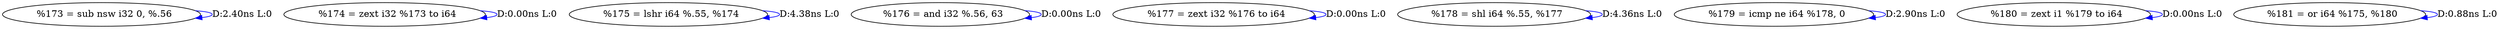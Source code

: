 digraph {
Node0x4042640[label="  %173 = sub nsw i32 0, %.56"];
Node0x4042640 -> Node0x4042640[label="D:2.40ns L:0",color=blue];
Node0x4042720[label="  %174 = zext i32 %173 to i64"];
Node0x4042720 -> Node0x4042720[label="D:0.00ns L:0",color=blue];
Node0x4042800[label="  %175 = lshr i64 %.55, %174"];
Node0x4042800 -> Node0x4042800[label="D:4.38ns L:0",color=blue];
Node0x40428e0[label="  %176 = and i32 %.56, 63"];
Node0x40428e0 -> Node0x40428e0[label="D:0.00ns L:0",color=blue];
Node0x40429c0[label="  %177 = zext i32 %176 to i64"];
Node0x40429c0 -> Node0x40429c0[label="D:0.00ns L:0",color=blue];
Node0x4042aa0[label="  %178 = shl i64 %.55, %177"];
Node0x4042aa0 -> Node0x4042aa0[label="D:4.36ns L:0",color=blue];
Node0x4042b80[label="  %179 = icmp ne i64 %178, 0"];
Node0x4042b80 -> Node0x4042b80[label="D:2.90ns L:0",color=blue];
Node0x4042c60[label="  %180 = zext i1 %179 to i64"];
Node0x4042c60 -> Node0x4042c60[label="D:0.00ns L:0",color=blue];
Node0x4042d40[label="  %181 = or i64 %175, %180"];
Node0x4042d40 -> Node0x4042d40[label="D:0.88ns L:0",color=blue];
}
